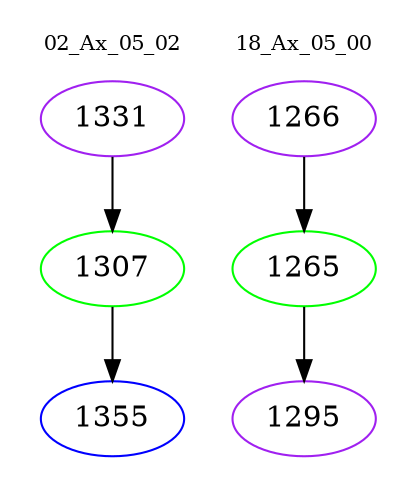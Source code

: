 digraph{
subgraph cluster_0 {
color = white
label = "02_Ax_05_02";
fontsize=10;
T0_1331 [label="1331", color="purple"]
T0_1331 -> T0_1307 [color="black"]
T0_1307 [label="1307", color="green"]
T0_1307 -> T0_1355 [color="black"]
T0_1355 [label="1355", color="blue"]
}
subgraph cluster_1 {
color = white
label = "18_Ax_05_00";
fontsize=10;
T1_1266 [label="1266", color="purple"]
T1_1266 -> T1_1265 [color="black"]
T1_1265 [label="1265", color="green"]
T1_1265 -> T1_1295 [color="black"]
T1_1295 [label="1295", color="purple"]
}
}
